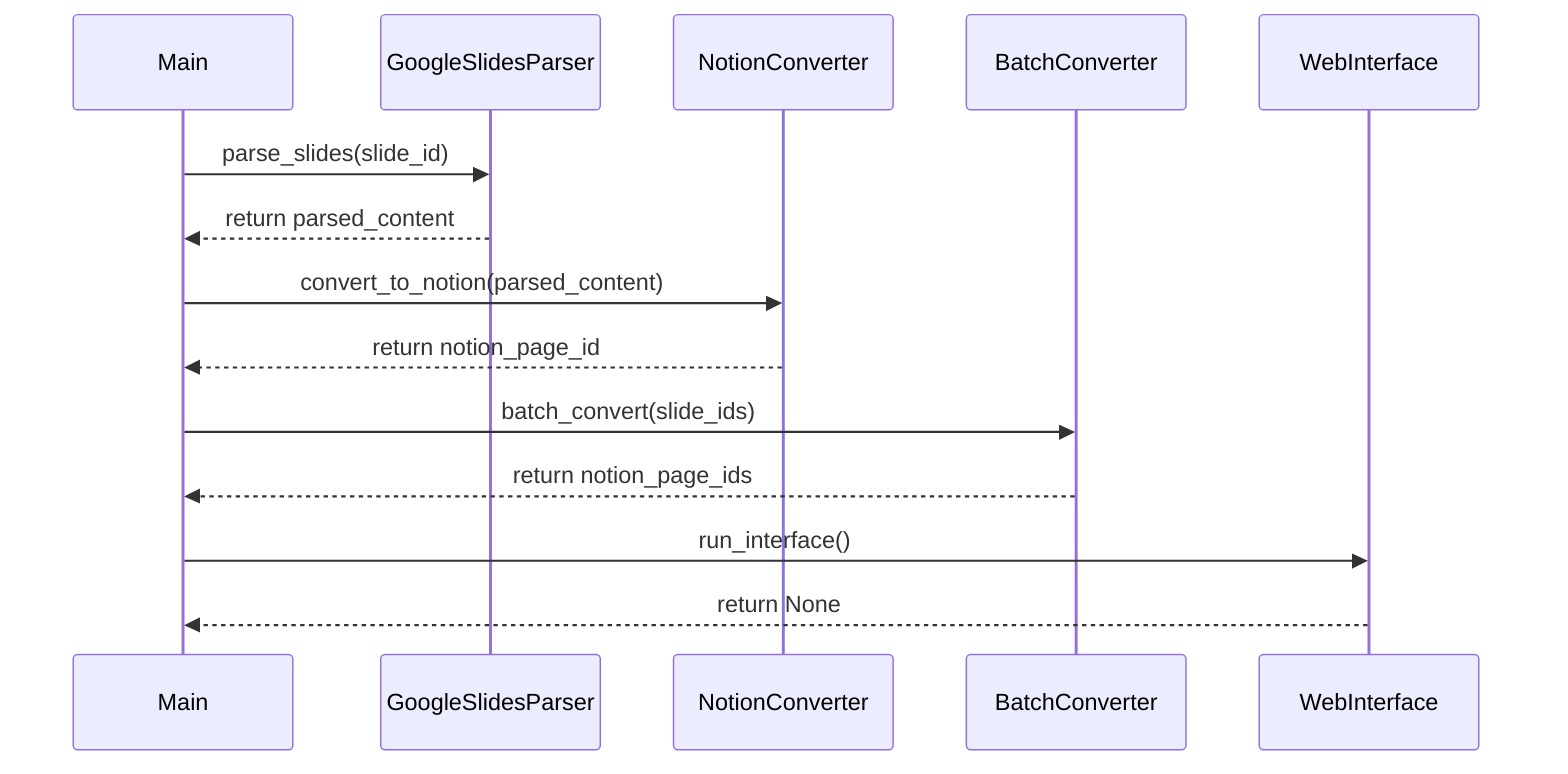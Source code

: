 sequenceDiagram
    participant M as Main
    participant GSP as GoogleSlidesParser
    participant NC as NotionConverter
    participant BC as BatchConverter
    participant WI as WebInterface
    M->>GSP: parse_slides(slide_id)
    GSP-->>M: return parsed_content
    M->>NC: convert_to_notion(parsed_content)
    NC-->>M: return notion_page_id
    M->>BC: batch_convert(slide_ids)
    BC-->>M: return notion_page_ids
    M->>WI: run_interface()
    WI-->>M: return None